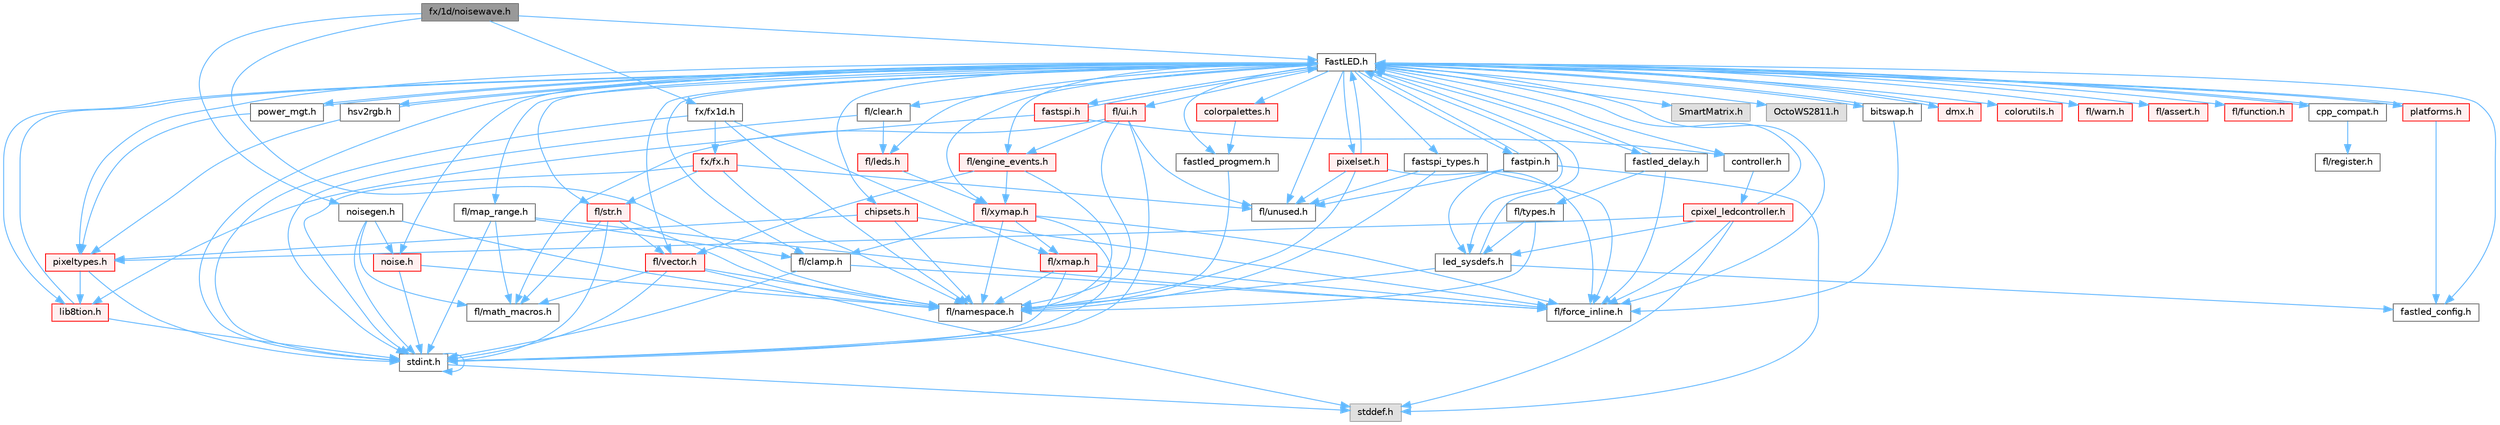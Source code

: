 digraph "fx/1d/noisewave.h"
{
 // INTERACTIVE_SVG=YES
 // LATEX_PDF_SIZE
  bgcolor="transparent";
  edge [fontname=Helvetica,fontsize=10,labelfontname=Helvetica,labelfontsize=10];
  node [fontname=Helvetica,fontsize=10,shape=box,height=0.2,width=0.4];
  Node1 [id="Node000001",label="fx/1d/noisewave.h",height=0.2,width=0.4,color="gray40", fillcolor="grey60", style="filled", fontcolor="black",tooltip=" "];
  Node1 -> Node2 [id="edge1_Node000001_Node000002",color="steelblue1",style="solid",tooltip=" "];
  Node2 [id="Node000002",label="FastLED.h",height=0.2,width=0.4,color="grey40", fillcolor="white", style="filled",URL="$db/d97/_fast_l_e_d_8h.html",tooltip="central include file for FastLED, defines the CFastLED class/object"];
  Node2 -> Node3 [id="edge2_Node000002_Node000003",color="steelblue1",style="solid",tooltip=" "];
  Node3 [id="Node000003",label="stdint.h",height=0.2,width=0.4,color="grey40", fillcolor="white", style="filled",URL="$df/dd8/stdint_8h.html",tooltip=" "];
  Node3 -> Node4 [id="edge3_Node000003_Node000004",color="steelblue1",style="solid",tooltip=" "];
  Node4 [id="Node000004",label="stddef.h",height=0.2,width=0.4,color="grey60", fillcolor="#E0E0E0", style="filled",tooltip=" "];
  Node3 -> Node3 [id="edge4_Node000003_Node000003",color="steelblue1",style="solid",tooltip=" "];
  Node2 -> Node5 [id="edge5_Node000002_Node000005",color="steelblue1",style="solid",tooltip=" "];
  Node5 [id="Node000005",label="SmartMatrix.h",height=0.2,width=0.4,color="grey60", fillcolor="#E0E0E0", style="filled",tooltip=" "];
  Node2 -> Node6 [id="edge6_Node000002_Node000006",color="steelblue1",style="solid",tooltip=" "];
  Node6 [id="Node000006",label="OctoWS2811.h",height=0.2,width=0.4,color="grey60", fillcolor="#E0E0E0", style="filled",tooltip=" "];
  Node2 -> Node7 [id="edge7_Node000002_Node000007",color="steelblue1",style="solid",tooltip=" "];
  Node7 [id="Node000007",label="fl/force_inline.h",height=0.2,width=0.4,color="grey40", fillcolor="white", style="filled",URL="$d4/d64/force__inline_8h.html",tooltip=" "];
  Node2 -> Node8 [id="edge8_Node000002_Node000008",color="steelblue1",style="solid",tooltip=" "];
  Node8 [id="Node000008",label="cpp_compat.h",height=0.2,width=0.4,color="grey40", fillcolor="white", style="filled",URL="$d9/d13/cpp__compat_8h.html",tooltip="Compatibility functions based on C++ version."];
  Node8 -> Node2 [id="edge9_Node000008_Node000002",color="steelblue1",style="solid",tooltip=" "];
  Node8 -> Node9 [id="edge10_Node000008_Node000009",color="steelblue1",style="solid",tooltip=" "];
  Node9 [id="Node000009",label="fl/register.h",height=0.2,width=0.4,color="grey40", fillcolor="white", style="filled",URL="$df/d80/register_8h.html",tooltip=" "];
  Node2 -> Node10 [id="edge11_Node000002_Node000010",color="steelblue1",style="solid",tooltip=" "];
  Node10 [id="Node000010",label="fastled_config.h",height=0.2,width=0.4,color="grey40", fillcolor="white", style="filled",URL="$d5/d11/fastled__config_8h.html",tooltip="Contains definitions that can be used to configure FastLED at compile time."];
  Node2 -> Node11 [id="edge12_Node000002_Node000011",color="steelblue1",style="solid",tooltip=" "];
  Node11 [id="Node000011",label="led_sysdefs.h",height=0.2,width=0.4,color="grey40", fillcolor="white", style="filled",URL="$d9/d3e/led__sysdefs_8h.html",tooltip="Determines which platform system definitions to include."];
  Node11 -> Node2 [id="edge13_Node000011_Node000002",color="steelblue1",style="solid",tooltip=" "];
  Node11 -> Node10 [id="edge14_Node000011_Node000010",color="steelblue1",style="solid",tooltip=" "];
  Node11 -> Node12 [id="edge15_Node000011_Node000012",color="steelblue1",style="solid",tooltip=" "];
  Node12 [id="Node000012",label="fl/namespace.h",height=0.2,width=0.4,color="grey40", fillcolor="white", style="filled",URL="$df/d2a/namespace_8h.html",tooltip="Implements the FastLED namespace macros."];
  Node2 -> Node13 [id="edge16_Node000002_Node000013",color="steelblue1",style="solid",tooltip=" "];
  Node13 [id="Node000013",label="fastled_delay.h",height=0.2,width=0.4,color="grey40", fillcolor="white", style="filled",URL="$d0/da8/fastled__delay_8h.html",tooltip="Utility functions and classes for managing delay cycles."];
  Node13 -> Node2 [id="edge17_Node000013_Node000002",color="steelblue1",style="solid",tooltip=" "];
  Node13 -> Node14 [id="edge18_Node000013_Node000014",color="steelblue1",style="solid",tooltip=" "];
  Node14 [id="Node000014",label="fl/types.h",height=0.2,width=0.4,color="grey40", fillcolor="white", style="filled",URL="$d7/da1/fl_2types_8h.html",tooltip=" "];
  Node14 -> Node12 [id="edge19_Node000014_Node000012",color="steelblue1",style="solid",tooltip=" "];
  Node14 -> Node11 [id="edge20_Node000014_Node000011",color="steelblue1",style="solid",tooltip=" "];
  Node13 -> Node7 [id="edge21_Node000013_Node000007",color="steelblue1",style="solid",tooltip=" "];
  Node2 -> Node15 [id="edge22_Node000002_Node000015",color="steelblue1",style="solid",tooltip=" "];
  Node15 [id="Node000015",label="bitswap.h",height=0.2,width=0.4,color="grey40", fillcolor="white", style="filled",URL="$de/ded/bitswap_8h.html",tooltip="Functions for doing a rotation of bits/bytes used by parallel output."];
  Node15 -> Node2 [id="edge23_Node000015_Node000002",color="steelblue1",style="solid",tooltip=" "];
  Node15 -> Node7 [id="edge24_Node000015_Node000007",color="steelblue1",style="solid",tooltip=" "];
  Node2 -> Node16 [id="edge25_Node000002_Node000016",color="steelblue1",style="solid",tooltip=" "];
  Node16 [id="Node000016",label="controller.h",height=0.2,width=0.4,color="grey40", fillcolor="white", style="filled",URL="$d2/dd9/controller_8h.html",tooltip="deprecated: base definitions used by led controllers for writing out led data"];
  Node16 -> Node17 [id="edge26_Node000016_Node000017",color="steelblue1",style="solid",tooltip=" "];
  Node17 [id="Node000017",label="cpixel_ledcontroller.h",height=0.2,width=0.4,color="red", fillcolor="#FFF0F0", style="filled",URL="$d9/d57/cpixel__ledcontroller_8h.html",tooltip="defines the templated version of the CLEDController class"];
  Node17 -> Node4 [id="edge27_Node000017_Node000004",color="steelblue1",style="solid",tooltip=" "];
  Node17 -> Node2 [id="edge28_Node000017_Node000002",color="steelblue1",style="solid",tooltip=" "];
  Node17 -> Node11 [id="edge29_Node000017_Node000011",color="steelblue1",style="solid",tooltip=" "];
  Node17 -> Node18 [id="edge30_Node000017_Node000018",color="steelblue1",style="solid",tooltip=" "];
  Node18 [id="Node000018",label="pixeltypes.h",height=0.2,width=0.4,color="red", fillcolor="#FFF0F0", style="filled",URL="$d2/dba/pixeltypes_8h.html",tooltip="Includes defintions for RGB and HSV pixels."];
  Node18 -> Node3 [id="edge31_Node000018_Node000003",color="steelblue1",style="solid",tooltip=" "];
  Node18 -> Node19 [id="edge32_Node000018_Node000019",color="steelblue1",style="solid",tooltip=" "];
  Node19 [id="Node000019",label="lib8tion.h",height=0.2,width=0.4,color="red", fillcolor="#FFF0F0", style="filled",URL="$df/da5/lib8tion_8h.html",tooltip="Fast, efficient 8-bit math functions specifically designed for high-performance LED programming."];
  Node19 -> Node2 [id="edge33_Node000019_Node000002",color="steelblue1",style="solid",tooltip=" "];
  Node19 -> Node3 [id="edge34_Node000019_Node000003",color="steelblue1",style="solid",tooltip=" "];
  Node17 -> Node7 [id="edge35_Node000017_Node000007",color="steelblue1",style="solid",tooltip=" "];
  Node2 -> Node68 [id="edge36_Node000002_Node000068",color="steelblue1",style="solid",tooltip=" "];
  Node68 [id="Node000068",label="fastpin.h",height=0.2,width=0.4,color="grey40", fillcolor="white", style="filled",URL="$db/d65/fastpin_8h.html",tooltip="Class base definitions for defining fast pin access."];
  Node68 -> Node2 [id="edge37_Node000068_Node000002",color="steelblue1",style="solid",tooltip=" "];
  Node68 -> Node11 [id="edge38_Node000068_Node000011",color="steelblue1",style="solid",tooltip=" "];
  Node68 -> Node4 [id="edge39_Node000068_Node000004",color="steelblue1",style="solid",tooltip=" "];
  Node68 -> Node55 [id="edge40_Node000068_Node000055",color="steelblue1",style="solid",tooltip=" "];
  Node55 [id="Node000055",label="fl/unused.h",height=0.2,width=0.4,color="grey40", fillcolor="white", style="filled",URL="$d8/d4b/unused_8h.html",tooltip=" "];
  Node2 -> Node69 [id="edge41_Node000002_Node000069",color="steelblue1",style="solid",tooltip=" "];
  Node69 [id="Node000069",label="fastspi_types.h",height=0.2,width=0.4,color="grey40", fillcolor="white", style="filled",URL="$d2/ddb/fastspi__types_8h.html",tooltip="Data types and constants used by SPI interfaces."];
  Node69 -> Node7 [id="edge42_Node000069_Node000007",color="steelblue1",style="solid",tooltip=" "];
  Node69 -> Node12 [id="edge43_Node000069_Node000012",color="steelblue1",style="solid",tooltip=" "];
  Node69 -> Node55 [id="edge44_Node000069_Node000055",color="steelblue1",style="solid",tooltip=" "];
  Node2 -> Node70 [id="edge45_Node000002_Node000070",color="steelblue1",style="solid",tooltip=" "];
  Node70 [id="Node000070",label="dmx.h",height=0.2,width=0.4,color="red", fillcolor="#FFF0F0", style="filled",URL="$d3/de1/dmx_8h.html",tooltip="Defines the DMX512-based LED controllers."];
  Node70 -> Node2 [id="edge46_Node000070_Node000002",color="steelblue1",style="solid",tooltip=" "];
  Node2 -> Node73 [id="edge47_Node000002_Node000073",color="steelblue1",style="solid",tooltip=" "];
  Node73 [id="Node000073",label="platforms.h",height=0.2,width=0.4,color="red", fillcolor="#FFF0F0", style="filled",URL="$da/dc9/platforms_8h.html",tooltip="Determines which platforms headers to include."];
  Node73 -> Node2 [id="edge48_Node000073_Node000002",color="steelblue1",style="solid",tooltip=" "];
  Node73 -> Node10 [id="edge49_Node000073_Node000010",color="steelblue1",style="solid",tooltip=" "];
  Node2 -> Node75 [id="edge50_Node000002_Node000075",color="steelblue1",style="solid",tooltip=" "];
  Node75 [id="Node000075",label="fastled_progmem.h",height=0.2,width=0.4,color="grey40", fillcolor="white", style="filled",URL="$df/dab/fastled__progmem_8h.html",tooltip="Wrapper definitions to allow seamless use of PROGMEM in environments that have it."];
  Node75 -> Node12 [id="edge51_Node000075_Node000012",color="steelblue1",style="solid",tooltip=" "];
  Node2 -> Node19 [id="edge52_Node000002_Node000019",color="steelblue1",style="solid",tooltip=" "];
  Node2 -> Node18 [id="edge53_Node000002_Node000018",color="steelblue1",style="solid",tooltip=" "];
  Node2 -> Node76 [id="edge54_Node000002_Node000076",color="steelblue1",style="solid",tooltip=" "];
  Node76 [id="Node000076",label="hsv2rgb.h",height=0.2,width=0.4,color="grey40", fillcolor="white", style="filled",URL="$de/d9a/hsv2rgb_8h.html",tooltip="Functions to convert from the HSV colorspace to the RGB colorspace."];
  Node76 -> Node2 [id="edge55_Node000076_Node000002",color="steelblue1",style="solid",tooltip=" "];
  Node76 -> Node18 [id="edge56_Node000076_Node000018",color="steelblue1",style="solid",tooltip=" "];
  Node2 -> Node77 [id="edge57_Node000002_Node000077",color="steelblue1",style="solid",tooltip=" "];
  Node77 [id="Node000077",label="colorutils.h",height=0.2,width=0.4,color="red", fillcolor="#FFF0F0", style="filled",URL="$d1/dfb/colorutils_8h.html",tooltip=" "];
  Node2 -> Node83 [id="edge58_Node000002_Node000083",color="steelblue1",style="solid",tooltip=" "];
  Node83 [id="Node000083",label="pixelset.h",height=0.2,width=0.4,color="red", fillcolor="#FFF0F0", style="filled",URL="$d4/d46/pixelset_8h.html",tooltip="Declares classes for managing logical groups of LEDs."];
  Node83 -> Node7 [id="edge59_Node000083_Node000007",color="steelblue1",style="solid",tooltip=" "];
  Node83 -> Node12 [id="edge60_Node000083_Node000012",color="steelblue1",style="solid",tooltip=" "];
  Node83 -> Node55 [id="edge61_Node000083_Node000055",color="steelblue1",style="solid",tooltip=" "];
  Node83 -> Node2 [id="edge62_Node000083_Node000002",color="steelblue1",style="solid",tooltip=" "];
  Node2 -> Node85 [id="edge63_Node000002_Node000085",color="steelblue1",style="solid",tooltip=" "];
  Node85 [id="Node000085",label="colorpalettes.h",height=0.2,width=0.4,color="red", fillcolor="#FFF0F0", style="filled",URL="$dc/dcc/colorpalettes_8h.html",tooltip="Declarations for the predefined color palettes supplied by FastLED."];
  Node85 -> Node75 [id="edge64_Node000085_Node000075",color="steelblue1",style="solid",tooltip=" "];
  Node2 -> Node86 [id="edge65_Node000002_Node000086",color="steelblue1",style="solid",tooltip=" "];
  Node86 [id="Node000086",label="noise.h",height=0.2,width=0.4,color="red", fillcolor="#FFF0F0", style="filled",URL="$d1/d31/noise_8h.html",tooltip="Functions to generate and fill arrays with noise."];
  Node86 -> Node3 [id="edge66_Node000086_Node000003",color="steelblue1",style="solid",tooltip=" "];
  Node86 -> Node12 [id="edge67_Node000086_Node000012",color="steelblue1",style="solid",tooltip=" "];
  Node2 -> Node87 [id="edge68_Node000002_Node000087",color="steelblue1",style="solid",tooltip=" "];
  Node87 [id="Node000087",label="power_mgt.h",height=0.2,width=0.4,color="grey40", fillcolor="white", style="filled",URL="$dc/d5b/power__mgt_8h.html",tooltip="Functions to limit the power used by FastLED."];
  Node87 -> Node2 [id="edge69_Node000087_Node000002",color="steelblue1",style="solid",tooltip=" "];
  Node87 -> Node18 [id="edge70_Node000087_Node000018",color="steelblue1",style="solid",tooltip=" "];
  Node2 -> Node88 [id="edge71_Node000002_Node000088",color="steelblue1",style="solid",tooltip=" "];
  Node88 [id="Node000088",label="fastspi.h",height=0.2,width=0.4,color="red", fillcolor="#FFF0F0", style="filled",URL="$d6/ddc/fastspi_8h.html",tooltip="Serial peripheral interface (SPI) definitions per platform."];
  Node88 -> Node2 [id="edge72_Node000088_Node000002",color="steelblue1",style="solid",tooltip=" "];
  Node88 -> Node16 [id="edge73_Node000088_Node000016",color="steelblue1",style="solid",tooltip=" "];
  Node88 -> Node19 [id="edge74_Node000088_Node000019",color="steelblue1",style="solid",tooltip=" "];
  Node2 -> Node90 [id="edge75_Node000002_Node000090",color="steelblue1",style="solid",tooltip=" "];
  Node90 [id="Node000090",label="chipsets.h",height=0.2,width=0.4,color="red", fillcolor="#FFF0F0", style="filled",URL="$db/d66/chipsets_8h.html",tooltip="Contains the bulk of the definitions for the various LED chipsets supported."];
  Node90 -> Node18 [id="edge76_Node000090_Node000018",color="steelblue1",style="solid",tooltip=" "];
  Node90 -> Node7 [id="edge77_Node000090_Node000007",color="steelblue1",style="solid",tooltip=" "];
  Node90 -> Node12 [id="edge78_Node000090_Node000012",color="steelblue1",style="solid",tooltip=" "];
  Node2 -> Node56 [id="edge79_Node000002_Node000056",color="steelblue1",style="solid",tooltip=" "];
  Node56 [id="Node000056",label="fl/engine_events.h",height=0.2,width=0.4,color="red", fillcolor="#FFF0F0", style="filled",URL="$db/dc0/engine__events_8h.html",tooltip=" "];
  Node56 -> Node12 [id="edge80_Node000056_Node000012",color="steelblue1",style="solid",tooltip=" "];
  Node56 -> Node35 [id="edge81_Node000056_Node000035",color="steelblue1",style="solid",tooltip=" "];
  Node35 [id="Node000035",label="fl/vector.h",height=0.2,width=0.4,color="red", fillcolor="#FFF0F0", style="filled",URL="$d6/d68/vector_8h.html",tooltip=" "];
  Node35 -> Node4 [id="edge82_Node000035_Node000004",color="steelblue1",style="solid",tooltip=" "];
  Node35 -> Node3 [id="edge83_Node000035_Node000003",color="steelblue1",style="solid",tooltip=" "];
  Node35 -> Node30 [id="edge84_Node000035_Node000030",color="steelblue1",style="solid",tooltip=" "];
  Node30 [id="Node000030",label="fl/math_macros.h",height=0.2,width=0.4,color="grey40", fillcolor="white", style="filled",URL="$d8/db8/math__macros_8h.html",tooltip=" "];
  Node35 -> Node12 [id="edge85_Node000035_Node000012",color="steelblue1",style="solid",tooltip=" "];
  Node56 -> Node65 [id="edge86_Node000056_Node000065",color="steelblue1",style="solid",tooltip=" "];
  Node65 [id="Node000065",label="fl/xymap.h",height=0.2,width=0.4,color="red", fillcolor="#FFF0F0", style="filled",URL="$da/d61/xymap_8h.html",tooltip=" "];
  Node65 -> Node3 [id="edge87_Node000065_Node000003",color="steelblue1",style="solid",tooltip=" "];
  Node65 -> Node28 [id="edge88_Node000065_Node000028",color="steelblue1",style="solid",tooltip=" "];
  Node28 [id="Node000028",label="fl/clamp.h",height=0.2,width=0.4,color="grey40", fillcolor="white", style="filled",URL="$d6/dd3/clamp_8h.html",tooltip=" "];
  Node28 -> Node3 [id="edge89_Node000028_Node000003",color="steelblue1",style="solid",tooltip=" "];
  Node28 -> Node7 [id="edge90_Node000028_Node000007",color="steelblue1",style="solid",tooltip=" "];
  Node65 -> Node7 [id="edge91_Node000065_Node000007",color="steelblue1",style="solid",tooltip=" "];
  Node65 -> Node12 [id="edge92_Node000065_Node000012",color="steelblue1",style="solid",tooltip=" "];
  Node65 -> Node66 [id="edge93_Node000065_Node000066",color="steelblue1",style="solid",tooltip=" "];
  Node66 [id="Node000066",label="fl/xmap.h",height=0.2,width=0.4,color="red", fillcolor="#FFF0F0", style="filled",URL="$dd/dcc/xmap_8h.html",tooltip=" "];
  Node66 -> Node3 [id="edge94_Node000066_Node000003",color="steelblue1",style="solid",tooltip=" "];
  Node66 -> Node7 [id="edge95_Node000066_Node000007",color="steelblue1",style="solid",tooltip=" "];
  Node66 -> Node12 [id="edge96_Node000066_Node000012",color="steelblue1",style="solid",tooltip=" "];
  Node2 -> Node91 [id="edge97_Node000002_Node000091",color="steelblue1",style="solid",tooltip=" "];
  Node91 [id="Node000091",label="fl/leds.h",height=0.2,width=0.4,color="red", fillcolor="#FFF0F0", style="filled",URL="$da/d78/leds_8h.html",tooltip=" "];
  Node91 -> Node65 [id="edge98_Node000091_Node000065",color="steelblue1",style="solid",tooltip=" "];
  Node2 -> Node25 [id="edge99_Node000002_Node000025",color="steelblue1",style="solid",tooltip=" "];
  Node25 [id="Node000025",label="fl/str.h",height=0.2,width=0.4,color="red", fillcolor="#FFF0F0", style="filled",URL="$d1/d93/str_8h.html",tooltip=" "];
  Node25 -> Node3 [id="edge100_Node000025_Node000003",color="steelblue1",style="solid",tooltip=" "];
  Node25 -> Node30 [id="edge101_Node000025_Node000030",color="steelblue1",style="solid",tooltip=" "];
  Node25 -> Node12 [id="edge102_Node000025_Node000012",color="steelblue1",style="solid",tooltip=" "];
  Node25 -> Node35 [id="edge103_Node000025_Node000035",color="steelblue1",style="solid",tooltip=" "];
  Node2 -> Node65 [id="edge104_Node000002_Node000065",color="steelblue1",style="solid",tooltip=" "];
  Node2 -> Node28 [id="edge105_Node000002_Node000028",color="steelblue1",style="solid",tooltip=" "];
  Node2 -> Node29 [id="edge106_Node000002_Node000029",color="steelblue1",style="solid",tooltip=" "];
  Node29 [id="Node000029",label="fl/map_range.h",height=0.2,width=0.4,color="grey40", fillcolor="white", style="filled",URL="$d1/d47/map__range_8h.html",tooltip=" "];
  Node29 -> Node3 [id="edge107_Node000029_Node000003",color="steelblue1",style="solid",tooltip=" "];
  Node29 -> Node28 [id="edge108_Node000029_Node000028",color="steelblue1",style="solid",tooltip=" "];
  Node29 -> Node7 [id="edge109_Node000029_Node000007",color="steelblue1",style="solid",tooltip=" "];
  Node29 -> Node30 [id="edge110_Node000029_Node000030",color="steelblue1",style="solid",tooltip=" "];
  Node2 -> Node92 [id="edge111_Node000002_Node000092",color="steelblue1",style="solid",tooltip=" "];
  Node92 [id="Node000092",label="fl/warn.h",height=0.2,width=0.4,color="red", fillcolor="#FFF0F0", style="filled",URL="$de/d77/warn_8h.html",tooltip=" "];
  Node2 -> Node61 [id="edge112_Node000002_Node000061",color="steelblue1",style="solid",tooltip=" "];
  Node61 [id="Node000061",label="fl/assert.h",height=0.2,width=0.4,color="red", fillcolor="#FFF0F0", style="filled",URL="$dc/da7/assert_8h.html",tooltip=" "];
  Node2 -> Node55 [id="edge113_Node000002_Node000055",color="steelblue1",style="solid",tooltip=" "];
  Node2 -> Node35 [id="edge114_Node000002_Node000035",color="steelblue1",style="solid",tooltip=" "];
  Node2 -> Node95 [id="edge115_Node000002_Node000095",color="steelblue1",style="solid",tooltip=" "];
  Node95 [id="Node000095",label="fl/function.h",height=0.2,width=0.4,color="red", fillcolor="#FFF0F0", style="filled",URL="$dd/d67/function_8h.html",tooltip=" "];
  Node2 -> Node96 [id="edge116_Node000002_Node000096",color="steelblue1",style="solid",tooltip=" "];
  Node96 [id="Node000096",label="fl/clear.h",height=0.2,width=0.4,color="grey40", fillcolor="white", style="filled",URL="$df/db0/clear_8h.html",tooltip=" "];
  Node96 -> Node91 [id="edge117_Node000096_Node000091",color="steelblue1",style="solid",tooltip=" "];
  Node96 -> Node3 [id="edge118_Node000096_Node000003",color="steelblue1",style="solid",tooltip=" "];
  Node2 -> Node97 [id="edge119_Node000002_Node000097",color="steelblue1",style="solid",tooltip=" "];
  Node97 [id="Node000097",label="fl/ui.h",height=0.2,width=0.4,color="red", fillcolor="#FFF0F0", style="filled",URL="$d9/d3b/ui_8h.html",tooltip=" "];
  Node97 -> Node3 [id="edge120_Node000097_Node000003",color="steelblue1",style="solid",tooltip=" "];
  Node97 -> Node56 [id="edge121_Node000097_Node000056",color="steelblue1",style="solid",tooltip=" "];
  Node97 -> Node30 [id="edge122_Node000097_Node000030",color="steelblue1",style="solid",tooltip=" "];
  Node97 -> Node12 [id="edge123_Node000097_Node000012",color="steelblue1",style="solid",tooltip=" "];
  Node97 -> Node55 [id="edge124_Node000097_Node000055",color="steelblue1",style="solid",tooltip=" "];
  Node1 -> Node12 [id="edge125_Node000001_Node000012",color="steelblue1",style="solid",tooltip=" "];
  Node1 -> Node104 [id="edge126_Node000001_Node000104",color="steelblue1",style="solid",tooltip=" "];
  Node104 [id="Node000104",label="fx/fx1d.h",height=0.2,width=0.4,color="grey40", fillcolor="white", style="filled",URL="$da/d81/fx1d_8h.html",tooltip=" "];
  Node104 -> Node3 [id="edge127_Node000104_Node000003",color="steelblue1",style="solid",tooltip=" "];
  Node104 -> Node12 [id="edge128_Node000104_Node000012",color="steelblue1",style="solid",tooltip=" "];
  Node104 -> Node66 [id="edge129_Node000104_Node000066",color="steelblue1",style="solid",tooltip=" "];
  Node104 -> Node105 [id="edge130_Node000104_Node000105",color="steelblue1",style="solid",tooltip=" "];
  Node105 [id="Node000105",label="fx/fx.h",height=0.2,width=0.4,color="red", fillcolor="#FFF0F0", style="filled",URL="$d2/d0c/fx_8h.html",tooltip=" "];
  Node105 -> Node3 [id="edge131_Node000105_Node000003",color="steelblue1",style="solid",tooltip=" "];
  Node105 -> Node12 [id="edge132_Node000105_Node000012",color="steelblue1",style="solid",tooltip=" "];
  Node105 -> Node25 [id="edge133_Node000105_Node000025",color="steelblue1",style="solid",tooltip=" "];
  Node105 -> Node55 [id="edge134_Node000105_Node000055",color="steelblue1",style="solid",tooltip=" "];
  Node1 -> Node108 [id="edge135_Node000001_Node000108",color="steelblue1",style="solid",tooltip=" "];
  Node108 [id="Node000108",label="noisegen.h",height=0.2,width=0.4,color="grey40", fillcolor="white", style="filled",URL="$d8/d10/noisegen_8h.html",tooltip="Noise generation classes."];
  Node108 -> Node3 [id="edge136_Node000108_Node000003",color="steelblue1",style="solid",tooltip=" "];
  Node108 -> Node86 [id="edge137_Node000108_Node000086",color="steelblue1",style="solid",tooltip=" "];
  Node108 -> Node30 [id="edge138_Node000108_Node000030",color="steelblue1",style="solid",tooltip=" "];
  Node108 -> Node12 [id="edge139_Node000108_Node000012",color="steelblue1",style="solid",tooltip=" "];
}
